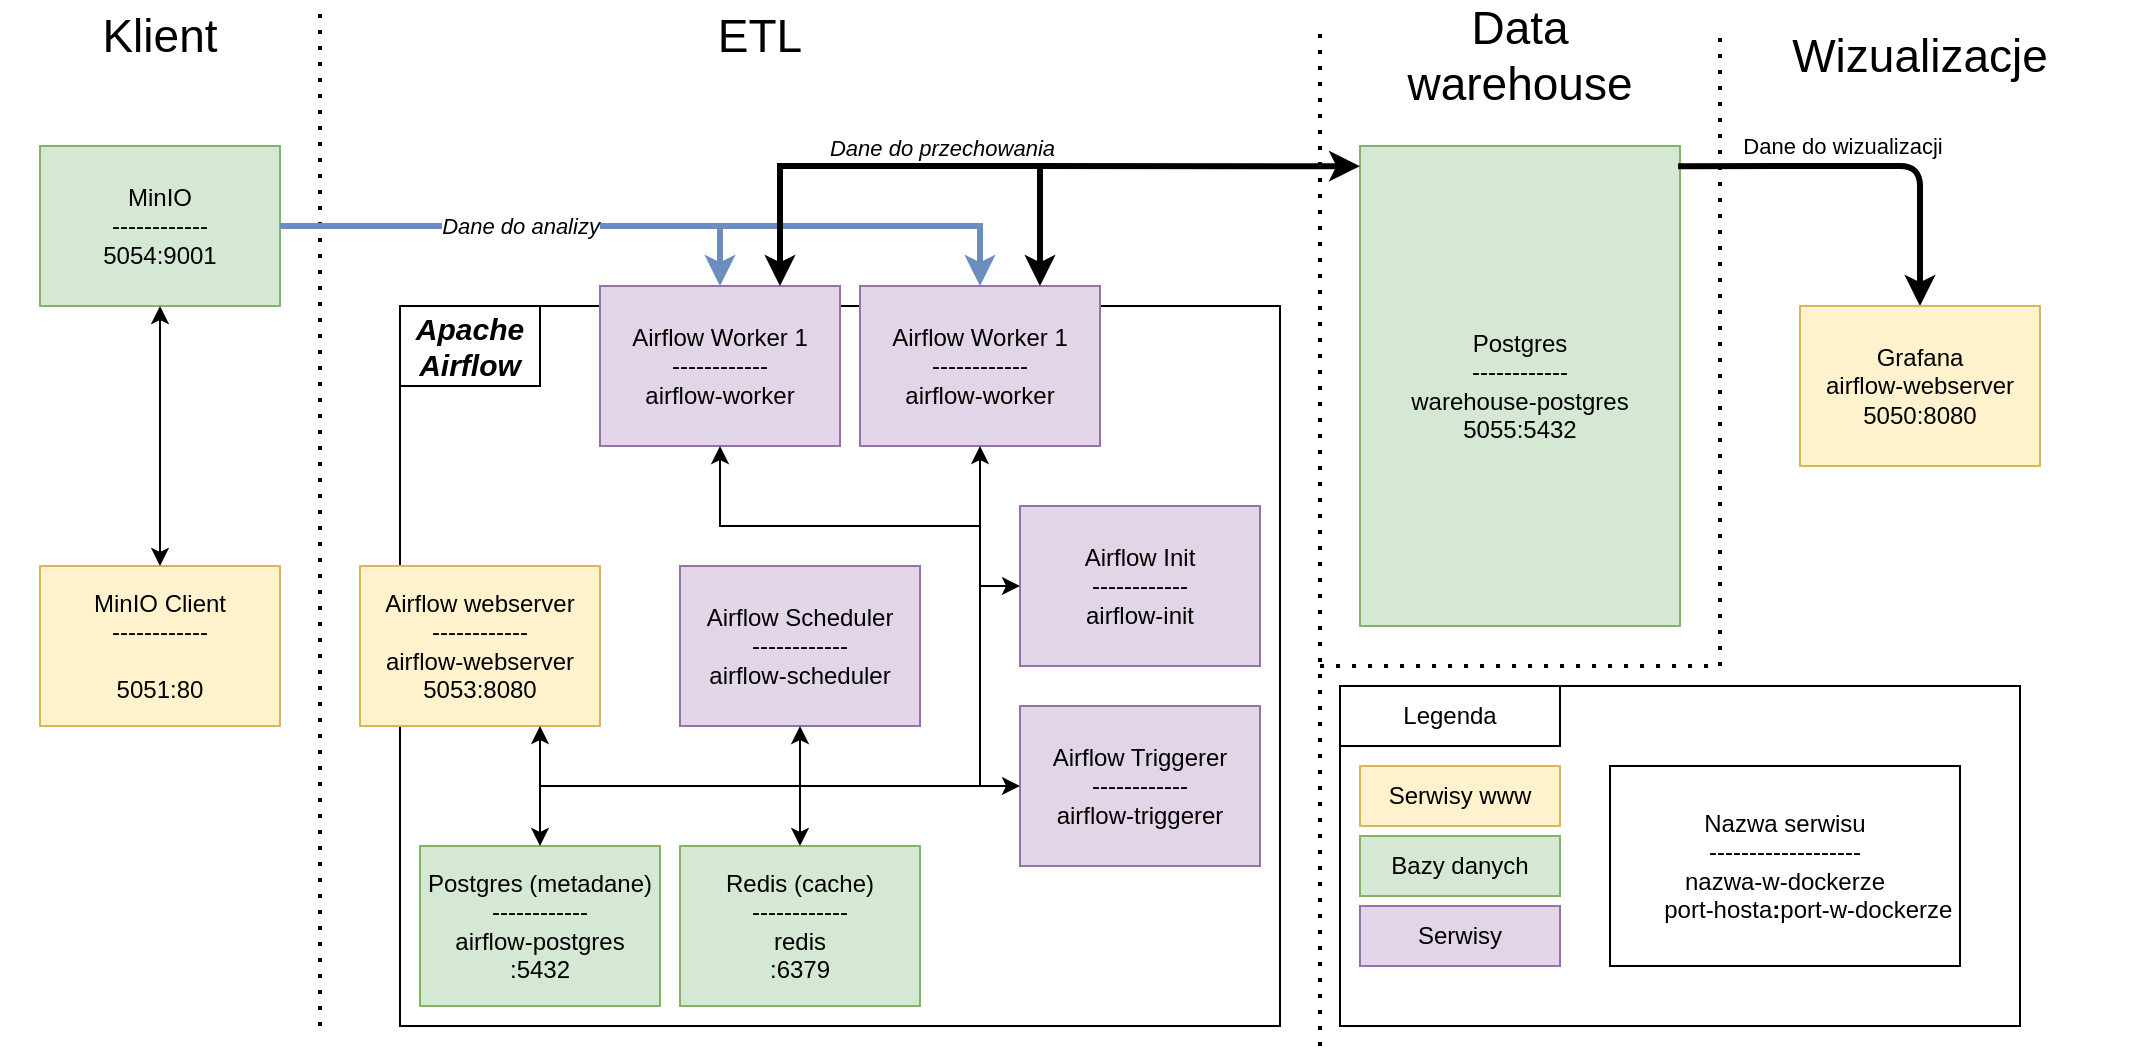 <mxfile version="17.1.3" type="device"><diagram id="3Z7GTa8bQ7MjH-4LPHkW" name="Page-1"><mxGraphModel dx="1185" dy="670" grid="1" gridSize="10" guides="1" tooltips="1" connect="1" arrows="1" fold="1" page="1" pageScale="1" pageWidth="850" pageHeight="1100" math="0" shadow="0"><root><mxCell id="0"/><mxCell id="1" parent="0"/><mxCell id="AEw88l-EIG8zaOmrPgfD-10" value="" style="rounded=0;whiteSpace=wrap;html=1;" parent="1" vertex="1"><mxGeometry x="220" y="160" width="440" height="360" as="geometry"/></mxCell><mxCell id="AEw88l-EIG8zaOmrPgfD-1" value="MinIO&lt;br&gt;------------&lt;br&gt;5054:9001" style="rounded=0;whiteSpace=wrap;html=1;fillColor=#d5e8d4;strokeColor=#82b366;" parent="1" vertex="1"><mxGeometry x="40" y="80" width="120" height="80" as="geometry"/></mxCell><mxCell id="AEw88l-EIG8zaOmrPgfD-2" value="&lt;font style=&quot;font-size: 23px&quot;&gt;Klient&lt;/font&gt;" style="text;html=1;strokeColor=none;fillColor=none;align=center;verticalAlign=middle;whiteSpace=wrap;rounded=0;" parent="1" vertex="1"><mxGeometry x="20" y="10" width="160" height="30" as="geometry"/></mxCell><mxCell id="AEw88l-EIG8zaOmrPgfD-3" value="MinIO Client&lt;br&gt;------------&lt;br&gt;&lt;br&gt;5051:80" style="rounded=0;whiteSpace=wrap;html=1;fillColor=#fff2cc;strokeColor=#d6b656;" parent="1" vertex="1"><mxGeometry x="40" y="290" width="120" height="80" as="geometry"/></mxCell><mxCell id="AEw88l-EIG8zaOmrPgfD-5" value="" style="endArrow=classic;startArrow=classic;html=1;rounded=0;entryX=0.5;entryY=1;entryDx=0;entryDy=0;exitX=0.5;exitY=0;exitDx=0;exitDy=0;" parent="1" source="AEw88l-EIG8zaOmrPgfD-3" target="AEw88l-EIG8zaOmrPgfD-1" edge="1"><mxGeometry width="50" height="50" relative="1" as="geometry"><mxPoint x="70" y="240" as="sourcePoint"/><mxPoint x="120" y="190" as="targetPoint"/></mxGeometry></mxCell><mxCell id="AEw88l-EIG8zaOmrPgfD-7" value="" style="endArrow=none;dashed=1;html=1;dashPattern=1 3;strokeWidth=2;rounded=0;" parent="1" edge="1"><mxGeometry width="50" height="50" relative="1" as="geometry"><mxPoint x="180" y="520" as="sourcePoint"/><mxPoint x="180" y="10" as="targetPoint"/></mxGeometry></mxCell><mxCell id="AEw88l-EIG8zaOmrPgfD-8" value="ETL" style="text;html=1;strokeColor=none;fillColor=none;align=center;verticalAlign=middle;whiteSpace=wrap;rounded=0;fontSize=23;" parent="1" vertex="1"><mxGeometry x="295" y="10" width="210" height="30" as="geometry"/></mxCell><mxCell id="AEw88l-EIG8zaOmrPgfD-11" value="Apache Airflow" style="text;html=1;align=center;verticalAlign=middle;whiteSpace=wrap;rounded=0;fontSize=15;fontStyle=3;strokeColor=default;" parent="1" vertex="1"><mxGeometry x="220" y="160" width="70" height="40" as="geometry"/></mxCell><mxCell id="AEw88l-EIG8zaOmrPgfD-13" value="Postgres (metadane)&lt;br&gt;------------&lt;br&gt;airflow-postgres&lt;br&gt;:5432" style="rounded=0;whiteSpace=wrap;html=1;fillColor=#d5e8d4;strokeColor=#82b366;" parent="1" vertex="1"><mxGeometry x="230" y="430" width="120" height="80" as="geometry"/></mxCell><mxCell id="AEw88l-EIG8zaOmrPgfD-14" value="Redis (cache)&lt;br&gt;------------&lt;br&gt;redis&lt;br&gt;:6379" style="rounded=0;whiteSpace=wrap;html=1;fillColor=#d5e8d4;strokeColor=#82b366;" parent="1" vertex="1"><mxGeometry x="360" y="430" width="120" height="80" as="geometry"/></mxCell><mxCell id="AEw88l-EIG8zaOmrPgfD-15" value="Airflow webserver&lt;br&gt;------------&lt;br&gt;airflow-webserver&lt;br&gt;5053:8080" style="rounded=0;whiteSpace=wrap;html=1;fillColor=#fff2cc;strokeColor=#d6b656;" parent="1" vertex="1"><mxGeometry x="200" y="290" width="120" height="80" as="geometry"/></mxCell><mxCell id="AEw88l-EIG8zaOmrPgfD-16" value="Airflow Scheduler&lt;br&gt;------------&lt;br&gt;airflow-scheduler" style="rounded=0;whiteSpace=wrap;html=1;fillColor=#e1d5e7;strokeColor=#9673a6;" parent="1" vertex="1"><mxGeometry x="360" y="290" width="120" height="80" as="geometry"/></mxCell><mxCell id="AEw88l-EIG8zaOmrPgfD-17" value="Airflow Worker 1&lt;br&gt;------------&lt;br&gt;airflow-worker" style="rounded=0;whiteSpace=wrap;html=1;fillColor=#e1d5e7;strokeColor=#9673a6;" parent="1" vertex="1"><mxGeometry x="320" y="150" width="120" height="80" as="geometry"/></mxCell><mxCell id="AEw88l-EIG8zaOmrPgfD-18" value="Airflow Worker 1&lt;br&gt;------------&lt;br&gt;airflow-worker" style="rounded=0;whiteSpace=wrap;html=1;fillColor=#e1d5e7;strokeColor=#9673a6;" parent="1" vertex="1"><mxGeometry x="450" y="150" width="120" height="80" as="geometry"/></mxCell><mxCell id="AEw88l-EIG8zaOmrPgfD-20" value="" style="endArrow=classic;startArrow=classic;html=1;rounded=0;exitX=0.5;exitY=0;exitDx=0;exitDy=0;entryX=0.75;entryY=1;entryDx=0;entryDy=0;" parent="1" source="AEw88l-EIG8zaOmrPgfD-13" target="AEw88l-EIG8zaOmrPgfD-15" edge="1"><mxGeometry width="50" height="50" relative="1" as="geometry"><mxPoint x="320" y="420" as="sourcePoint"/><mxPoint x="190" y="400" as="targetPoint"/></mxGeometry></mxCell><mxCell id="AEw88l-EIG8zaOmrPgfD-22" value="" style="endArrow=classic;html=1;rounded=0;entryX=0.5;entryY=1;entryDx=0;entryDy=0;" parent="1" target="AEw88l-EIG8zaOmrPgfD-16" edge="1"><mxGeometry width="50" height="50" relative="1" as="geometry"><mxPoint x="290" y="400" as="sourcePoint"/><mxPoint x="350" y="390" as="targetPoint"/><Array as="points"><mxPoint x="350" y="400"/><mxPoint x="420" y="400"/></Array></mxGeometry></mxCell><mxCell id="AEw88l-EIG8zaOmrPgfD-23" value="" style="endArrow=classic;html=1;rounded=0;entryX=0.5;entryY=0;entryDx=0;entryDy=0;" parent="1" target="AEw88l-EIG8zaOmrPgfD-14" edge="1"><mxGeometry width="50" height="50" relative="1" as="geometry"><mxPoint x="420" y="390" as="sourcePoint"/><mxPoint x="440" y="400" as="targetPoint"/></mxGeometry></mxCell><mxCell id="AEw88l-EIG8zaOmrPgfD-25" value="" style="endArrow=classic;html=1;rounded=0;entryX=0.5;entryY=1;entryDx=0;entryDy=0;" parent="1" target="AEw88l-EIG8zaOmrPgfD-18" edge="1"><mxGeometry width="50" height="50" relative="1" as="geometry"><mxPoint x="420" y="270" as="sourcePoint"/><mxPoint x="500" y="260" as="targetPoint"/><Array as="points"><mxPoint x="510" y="270"/></Array></mxGeometry></mxCell><mxCell id="AEw88l-EIG8zaOmrPgfD-27" value="" style="endArrow=none;html=1;rounded=0;" parent="1" edge="1"><mxGeometry width="50" height="50" relative="1" as="geometry"><mxPoint x="420" y="400" as="sourcePoint"/><mxPoint x="510" y="270" as="targetPoint"/><Array as="points"><mxPoint x="510" y="400"/></Array></mxGeometry></mxCell><mxCell id="AEw88l-EIG8zaOmrPgfD-30" value="" style="endArrow=classic;html=1;rounded=0;exitX=1;exitY=0.5;exitDx=0;exitDy=0;entryX=0.5;entryY=0;entryDx=0;entryDy=0;strokeWidth=3;fillColor=#dae8fc;strokeColor=#6c8ebf;" parent="1" source="AEw88l-EIG8zaOmrPgfD-1" target="AEw88l-EIG8zaOmrPgfD-17" edge="1"><mxGeometry width="50" height="50" relative="1" as="geometry"><mxPoint x="230" y="160" as="sourcePoint"/><mxPoint x="280" y="110" as="targetPoint"/><Array as="points"><mxPoint x="380" y="120"/></Array></mxGeometry></mxCell><mxCell id="AEw88l-EIG8zaOmrPgfD-32" value="Dane do analizy" style="edgeLabel;html=1;align=center;verticalAlign=middle;resizable=0;points=[];fontStyle=2;fontColor=default;labelBackgroundColor=default;labelBorderColor=none;spacingTop=0;spacing=2;" parent="AEw88l-EIG8zaOmrPgfD-30" vertex="1" connectable="0"><mxGeometry x="-0.035" relative="1" as="geometry"><mxPoint x="-1" as="offset"/></mxGeometry></mxCell><mxCell id="AEw88l-EIG8zaOmrPgfD-31" value="" style="endArrow=classic;html=1;rounded=0;entryX=0.5;entryY=0;entryDx=0;entryDy=0;fillColor=#dae8fc;strokeColor=#6c8ebf;strokeWidth=3;" parent="1" target="AEw88l-EIG8zaOmrPgfD-18" edge="1"><mxGeometry width="50" height="50" relative="1" as="geometry"><mxPoint x="380" y="120" as="sourcePoint"/><mxPoint x="480" y="100" as="targetPoint"/><Array as="points"><mxPoint x="510" y="120"/></Array></mxGeometry></mxCell><mxCell id="AEw88l-EIG8zaOmrPgfD-34" value="Data warehouse" style="text;html=1;strokeColor=none;fillColor=none;align=center;verticalAlign=middle;whiteSpace=wrap;rounded=0;labelBackgroundColor=default;labelBorderColor=none;fontSize=23;fontColor=default;" parent="1" vertex="1"><mxGeometry x="750" y="20" width="60" height="30" as="geometry"/></mxCell><mxCell id="AEw88l-EIG8zaOmrPgfD-35" value="" style="endArrow=none;dashed=1;html=1;dashPattern=1 3;strokeWidth=2;rounded=0;fontSize=23;fontColor=default;" parent="1" edge="1"><mxGeometry width="50" height="50" relative="1" as="geometry"><mxPoint x="680" y="530" as="sourcePoint"/><mxPoint x="680" y="20" as="targetPoint"/></mxGeometry></mxCell><mxCell id="AEw88l-EIG8zaOmrPgfD-36" value="Postgres&lt;br&gt;------------&lt;br&gt;warehouse-postgres&lt;br&gt;5055:5432" style="rounded=0;whiteSpace=wrap;html=1;fillColor=#d5e8d4;strokeColor=#82b366;" parent="1" vertex="1"><mxGeometry x="700" y="80" width="160" height="240" as="geometry"/></mxCell><mxCell id="AEw88l-EIG8zaOmrPgfD-37" value="" style="endArrow=classic;startArrow=classic;html=1;rounded=0;fontSize=23;fontColor=default;strokeWidth=3;exitX=0.75;exitY=0;exitDx=0;exitDy=0;entryX=0;entryY=0.042;entryDx=0;entryDy=0;entryPerimeter=0;" parent="1" source="AEw88l-EIG8zaOmrPgfD-17" target="AEw88l-EIG8zaOmrPgfD-36" edge="1"><mxGeometry width="50" height="50" relative="1" as="geometry"><mxPoint x="510" y="110" as="sourcePoint"/><mxPoint x="560" y="60" as="targetPoint"/><Array as="points"><mxPoint x="410" y="90"/></Array></mxGeometry></mxCell><mxCell id="AEw88l-EIG8zaOmrPgfD-39" value="Dane do przechowania" style="edgeLabel;align=center;verticalAlign=middle;resizable=0;points=[];fontSize=11;fontColor=default;fontStyle=2;spacing=0;" parent="AEw88l-EIG8zaOmrPgfD-37" vertex="1" connectable="0"><mxGeometry x="-0.327" y="3" relative="1" as="geometry"><mxPoint x="23" y="-7" as="offset"/></mxGeometry></mxCell><mxCell id="AEw88l-EIG8zaOmrPgfD-38" value="" style="endArrow=classic;html=1;rounded=0;fontSize=23;fontColor=default;strokeWidth=3;entryX=0.75;entryY=0;entryDx=0;entryDy=0;" parent="1" target="AEw88l-EIG8zaOmrPgfD-18" edge="1"><mxGeometry width="50" height="50" relative="1" as="geometry"><mxPoint x="540" y="90" as="sourcePoint"/><mxPoint x="600" y="110" as="targetPoint"/></mxGeometry></mxCell><mxCell id="AEw88l-EIG8zaOmrPgfD-40" value="" style="endArrow=none;dashed=1;html=1;dashPattern=1 3;strokeWidth=2;rounded=0;fontSize=23;fontColor=default;" parent="1" edge="1"><mxGeometry width="50" height="50" relative="1" as="geometry"><mxPoint x="880" y="340" as="sourcePoint"/><mxPoint x="880" y="20" as="targetPoint"/></mxGeometry></mxCell><mxCell id="AEw88l-EIG8zaOmrPgfD-41" value="" style="endArrow=classic;html=1;rounded=0;fontSize=11;fontColor=default;strokeWidth=1;entryX=0.5;entryY=1;entryDx=0;entryDy=0;" parent="1" target="AEw88l-EIG8zaOmrPgfD-17" edge="1"><mxGeometry width="50" height="50" relative="1" as="geometry"><mxPoint x="420" y="270" as="sourcePoint"/><mxPoint x="350" y="250" as="targetPoint"/><Array as="points"><mxPoint x="380" y="270"/></Array></mxGeometry></mxCell><mxCell id="AEw88l-EIG8zaOmrPgfD-44" value="Wizualizacje" style="text;html=1;strokeColor=none;fillColor=none;align=center;verticalAlign=middle;whiteSpace=wrap;rounded=0;fontSize=23;" parent="1" vertex="1"><mxGeometry x="875" y="20" width="210" height="30" as="geometry"/></mxCell><mxCell id="AEw88l-EIG8zaOmrPgfD-46" style="edgeStyle=orthogonalEdgeStyle;rounded=0;orthogonalLoop=1;jettySize=auto;html=1;exitX=0.5;exitY=1;exitDx=0;exitDy=0;fontSize=11;fontColor=default;strokeWidth=1;" parent="1" source="AEw88l-EIG8zaOmrPgfD-34" target="AEw88l-EIG8zaOmrPgfD-34" edge="1"><mxGeometry relative="1" as="geometry"/></mxCell><mxCell id="AEw88l-EIG8zaOmrPgfD-47" value="Airflow Triggerer&lt;br&gt;------------&lt;br&gt;airflow-triggerer" style="rounded=0;whiteSpace=wrap;html=1;fillColor=#e1d5e7;strokeColor=#9673a6;" parent="1" vertex="1"><mxGeometry x="530" y="360" width="120" height="80" as="geometry"/></mxCell><mxCell id="AEw88l-EIG8zaOmrPgfD-48" value="Airflow Init&lt;br&gt;------------&lt;br&gt;airflow-init" style="rounded=0;whiteSpace=wrap;html=1;fillColor=#e1d5e7;strokeColor=#9673a6;" parent="1" vertex="1"><mxGeometry x="530" y="260" width="120" height="80" as="geometry"/></mxCell><mxCell id="AEw88l-EIG8zaOmrPgfD-49" value="" style="endArrow=classic;html=1;rounded=0;fontSize=11;fontColor=default;strokeWidth=1;entryX=0;entryY=0.5;entryDx=0;entryDy=0;" parent="1" target="AEw88l-EIG8zaOmrPgfD-47" edge="1"><mxGeometry width="50" height="50" relative="1" as="geometry"><mxPoint x="510" y="400" as="sourcePoint"/><mxPoint x="500" y="380" as="targetPoint"/></mxGeometry></mxCell><mxCell id="AEw88l-EIG8zaOmrPgfD-50" value="" style="endArrow=classic;html=1;rounded=0;fontSize=11;fontColor=default;strokeWidth=1;entryX=0;entryY=0.5;entryDx=0;entryDy=0;" parent="1" target="AEw88l-EIG8zaOmrPgfD-48" edge="1"><mxGeometry width="50" height="50" relative="1" as="geometry"><mxPoint x="510" y="300" as="sourcePoint"/><mxPoint x="520" y="300" as="targetPoint"/></mxGeometry></mxCell><mxCell id="AEw88l-EIG8zaOmrPgfD-63" value="" style="endArrow=classic;startArrow=none;html=1;rounded=1;fontSize=11;fontColor=default;strokeWidth=3;exitX=0.994;exitY=0.042;exitDx=0;exitDy=0;exitPerimeter=0;startFill=0;entryX=0.5;entryY=0;entryDx=0;entryDy=0;" parent="1" source="AEw88l-EIG8zaOmrPgfD-36" target="s4tiWHgKraijaqyGR9XZ-1" edge="1"><mxGeometry width="50" height="50" relative="1" as="geometry"><mxPoint x="970" y="130" as="sourcePoint"/><mxPoint x="960" y="90" as="targetPoint"/><Array as="points"><mxPoint x="980" y="90"/></Array></mxGeometry></mxCell><mxCell id="AEw88l-EIG8zaOmrPgfD-64" value="Dane do wizualizacji" style="edgeLabel;html=1;align=center;verticalAlign=middle;resizable=0;points=[];fontSize=11;fontColor=default;" parent="AEw88l-EIG8zaOmrPgfD-63" vertex="1" connectable="0"><mxGeometry x="-0.143" y="1" relative="1" as="geometry"><mxPoint y="-9" as="offset"/></mxGeometry></mxCell><mxCell id="s4tiWHgKraijaqyGR9XZ-1" value="Grafana&lt;br&gt;airflow-webserver&lt;br&gt;5050:8080" style="rounded=0;whiteSpace=wrap;html=1;fillColor=#fff2cc;strokeColor=#d6b656;" vertex="1" parent="1"><mxGeometry x="920" y="160" width="120" height="80" as="geometry"/></mxCell><mxCell id="s4tiWHgKraijaqyGR9XZ-2" value="" style="endArrow=none;dashed=1;html=1;dashPattern=1 3;strokeWidth=2;rounded=0;" edge="1" parent="1"><mxGeometry width="50" height="50" relative="1" as="geometry"><mxPoint x="680" y="340" as="sourcePoint"/><mxPoint x="880" y="340" as="targetPoint"/></mxGeometry></mxCell><mxCell id="s4tiWHgKraijaqyGR9XZ-3" value="" style="rounded=0;whiteSpace=wrap;html=1;" vertex="1" parent="1"><mxGeometry x="690" y="350" width="340" height="170" as="geometry"/></mxCell><mxCell id="s4tiWHgKraijaqyGR9XZ-4" value="Legenda" style="rounded=0;whiteSpace=wrap;html=1;" vertex="1" parent="1"><mxGeometry x="690" y="350" width="110" height="30" as="geometry"/></mxCell><mxCell id="s4tiWHgKraijaqyGR9XZ-5" value="Serwisy www" style="rounded=0;whiteSpace=wrap;html=1;fillColor=#fff2cc;strokeColor=#d6b656;" vertex="1" parent="1"><mxGeometry x="700" y="390" width="100" height="30" as="geometry"/></mxCell><mxCell id="s4tiWHgKraijaqyGR9XZ-6" value="Bazy danych" style="rounded=0;whiteSpace=wrap;html=1;fillColor=#d5e8d4;strokeColor=#82b366;" vertex="1" parent="1"><mxGeometry x="700" y="425" width="100" height="30" as="geometry"/></mxCell><mxCell id="s4tiWHgKraijaqyGR9XZ-7" value="Serwisy" style="rounded=0;whiteSpace=wrap;html=1;fillColor=#e1d5e7;strokeColor=#9673a6;" vertex="1" parent="1"><mxGeometry x="700" y="460" width="100" height="30" as="geometry"/></mxCell><mxCell id="s4tiWHgKraijaqyGR9XZ-8" value="Nazwa serwisu&lt;br&gt;-------------------&lt;br&gt;nazwa-w-dockerze&lt;br&gt;&amp;nbsp; &amp;nbsp; &amp;nbsp; &amp;nbsp;port-hosta&lt;b&gt;&lt;font style=&quot;font-size: 12px&quot;&gt;:&lt;/font&gt;&lt;/b&gt;port-w-dockerze" style="rounded=0;whiteSpace=wrap;html=1;" vertex="1" parent="1"><mxGeometry x="825" y="390" width="175" height="100" as="geometry"/></mxCell></root></mxGraphModel></diagram></mxfile>